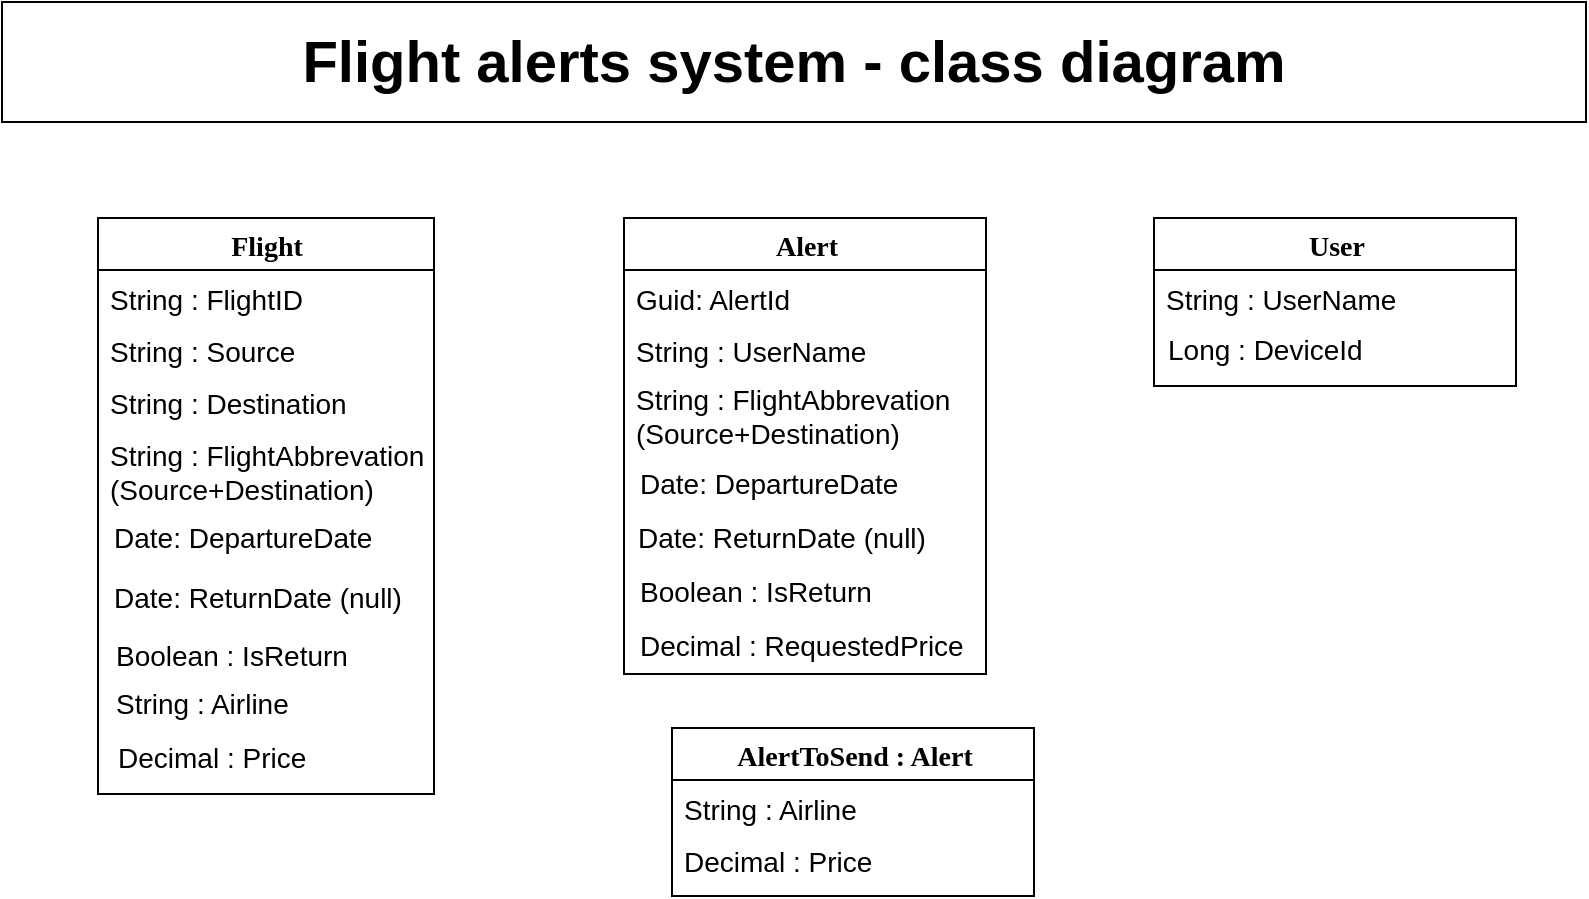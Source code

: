 <mxfile version="24.7.6">
  <diagram name="Page-1" id="6133507b-19e7-1e82-6fc7-422aa6c4b21f">
    <mxGraphModel dx="1114" dy="592" grid="1" gridSize="12" guides="1" tooltips="1" connect="1" arrows="1" fold="1" page="1" pageScale="1" pageWidth="1100" pageHeight="850" background="none" math="0" shadow="0">
      <root>
        <mxCell id="0" />
        <mxCell id="1" parent="0" />
        <mxCell id="235556782a83e6d0-1" value="Flight" style="swimlane;html=1;fontStyle=1;align=center;verticalAlign=top;childLayout=stackLayout;horizontal=1;startSize=26;horizontalStack=0;resizeParent=1;resizeLast=0;collapsible=1;marginBottom=0;swimlaneFillColor=#ffffff;rounded=0;shadow=0;comic=0;labelBackgroundColor=none;strokeWidth=1;fillColor=none;fontFamily=Verdana;fontSize=14;" parent="1" vertex="1">
          <mxGeometry x="180" y="156" width="168" height="288" as="geometry">
            <mxRectangle x="180" y="180" width="70" height="30" as="alternateBounds" />
          </mxGeometry>
        </mxCell>
        <mxCell id="235556782a83e6d0-2" value="String : FlightID" style="text;html=1;strokeColor=none;fillColor=none;align=left;verticalAlign=top;spacingLeft=4;spacingRight=4;whiteSpace=wrap;overflow=hidden;rotatable=0;points=[[0,0.5],[1,0.5]];portConstraint=eastwest;fontSize=14;" parent="235556782a83e6d0-1" vertex="1">
          <mxGeometry y="26" width="168" height="26" as="geometry" />
        </mxCell>
        <mxCell id="235556782a83e6d0-3" value="String : Source" style="text;html=1;strokeColor=none;fillColor=none;align=left;verticalAlign=top;spacingLeft=4;spacingRight=4;whiteSpace=wrap;overflow=hidden;rotatable=0;points=[[0,0.5],[1,0.5]];portConstraint=eastwest;fontSize=14;" parent="235556782a83e6d0-1" vertex="1">
          <mxGeometry y="52" width="168" height="26" as="geometry" />
        </mxCell>
        <mxCell id="235556782a83e6d0-5" value="String : Destination" style="text;html=1;strokeColor=none;fillColor=none;align=left;verticalAlign=top;spacingLeft=4;spacingRight=4;whiteSpace=wrap;overflow=hidden;rotatable=0;points=[[0,0.5],[1,0.5]];portConstraint=eastwest;fontSize=14;" parent="235556782a83e6d0-1" vertex="1">
          <mxGeometry y="78" width="168" height="26" as="geometry" />
        </mxCell>
        <mxCell id="CsxuqmUXvCPCq-IiDntT-4" value="String : Airline" style="text;html=1;strokeColor=none;fillColor=none;align=left;verticalAlign=top;spacingLeft=4;spacingRight=4;whiteSpace=wrap;overflow=hidden;rotatable=0;points=[[0,0.5],[1,0.5]];portConstraint=eastwest;fontSize=14;" parent="1" vertex="1">
          <mxGeometry x="183" y="384" width="160" height="28" as="geometry" />
        </mxCell>
        <mxCell id="CsxuqmUXvCPCq-IiDntT-6" value="Decimal : Price" style="text;html=1;strokeColor=none;fillColor=none;align=left;verticalAlign=top;spacingLeft=4;spacingRight=4;whiteSpace=wrap;overflow=hidden;rotatable=0;points=[[0,0.5],[1,0.5]];portConstraint=eastwest;fontSize=14;" parent="1" vertex="1">
          <mxGeometry x="184" y="411" width="160" height="31" as="geometry" />
        </mxCell>
        <mxCell id="CsxuqmUXvCPCq-IiDntT-11" value="String : FlightAbbrevation (Source+Destination)" style="text;html=1;strokeColor=none;fillColor=none;align=left;verticalAlign=top;spacingLeft=4;spacingRight=4;whiteSpace=wrap;overflow=hidden;rotatable=0;points=[[0,0.5],[1,0.5]];portConstraint=eastwest;fontSize=14;" parent="1" vertex="1">
          <mxGeometry x="180" y="260" width="168" height="45" as="geometry" />
        </mxCell>
        <mxCell id="CsxuqmUXvCPCq-IiDntT-17" value="Boolean : IsReturn" style="text;html=1;strokeColor=none;fillColor=none;align=left;verticalAlign=top;spacingLeft=4;spacingRight=4;whiteSpace=wrap;overflow=hidden;rotatable=0;points=[[0,0.5],[1,0.5]];portConstraint=eastwest;fontSize=14;" parent="1" vertex="1">
          <mxGeometry x="183" y="360" width="168" height="26" as="geometry" />
        </mxCell>
        <mxCell id="CsxuqmUXvCPCq-IiDntT-34" value="Date: DepartureDate" style="text;html=1;strokeColor=none;fillColor=none;align=left;verticalAlign=top;spacingLeft=4;spacingRight=4;whiteSpace=wrap;overflow=hidden;rotatable=0;points=[[0,0.5],[1,0.5]];portConstraint=eastwest;fontSize=14;" parent="1" vertex="1">
          <mxGeometry x="182" y="301" width="168" height="26" as="geometry" />
        </mxCell>
        <mxCell id="CsxuqmUXvCPCq-IiDntT-35" value="Date: ReturnDate (null)&lt;div&gt;&lt;br&gt;&lt;/div&gt;" style="text;html=1;strokeColor=none;fillColor=none;align=left;verticalAlign=top;spacingLeft=4;spacingRight=4;whiteSpace=wrap;overflow=hidden;rotatable=0;points=[[0,0.5],[1,0.5]];portConstraint=eastwest;fontSize=14;" parent="1" vertex="1">
          <mxGeometry x="182" y="331" width="168" height="26" as="geometry" />
        </mxCell>
        <mxCell id="CsxuqmUXvCPCq-IiDntT-36" value="Alert" style="swimlane;html=1;fontStyle=1;align=center;verticalAlign=top;childLayout=stackLayout;horizontal=1;startSize=26;horizontalStack=0;resizeParent=1;resizeLast=0;collapsible=1;marginBottom=0;swimlaneFillColor=#ffffff;rounded=0;shadow=0;comic=0;labelBackgroundColor=none;strokeWidth=1;fillColor=none;fontFamily=Verdana;fontSize=14;" parent="1" vertex="1">
          <mxGeometry x="443" y="156" width="181" height="228" as="geometry">
            <mxRectangle x="180" y="180" width="70" height="30" as="alternateBounds" />
          </mxGeometry>
        </mxCell>
        <mxCell id="CsxuqmUXvCPCq-IiDntT-37" value="Guid: AlertId" style="text;html=1;strokeColor=none;fillColor=none;align=left;verticalAlign=top;spacingLeft=4;spacingRight=4;whiteSpace=wrap;overflow=hidden;rotatable=0;points=[[0,0.5],[1,0.5]];portConstraint=eastwest;fontSize=14;" parent="CsxuqmUXvCPCq-IiDntT-36" vertex="1">
          <mxGeometry y="26" width="181" height="26" as="geometry" />
        </mxCell>
        <mxCell id="CsxuqmUXvCPCq-IiDntT-38" value="String : UserName" style="text;html=1;strokeColor=none;fillColor=none;align=left;verticalAlign=top;spacingLeft=4;spacingRight=4;whiteSpace=wrap;overflow=hidden;rotatable=0;points=[[0,0.5],[1,0.5]];portConstraint=eastwest;fontSize=14;" parent="CsxuqmUXvCPCq-IiDntT-36" vertex="1">
          <mxGeometry y="52" width="181" height="26" as="geometry" />
        </mxCell>
        <mxCell id="CsxuqmUXvCPCq-IiDntT-41" value="Decimal : RequestedPrice" style="text;html=1;strokeColor=none;fillColor=none;align=left;verticalAlign=top;spacingLeft=4;spacingRight=4;whiteSpace=wrap;overflow=hidden;rotatable=0;points=[[0,0.5],[1,0.5]];portConstraint=eastwest;fontSize=14;" parent="1" vertex="1">
          <mxGeometry x="445" y="355" width="179" height="31" as="geometry" />
        </mxCell>
        <mxCell id="CsxuqmUXvCPCq-IiDntT-42" value="String : FlightAbbrevation (Source+Destination)" style="text;html=1;strokeColor=none;fillColor=none;align=left;verticalAlign=top;spacingLeft=4;spacingRight=4;whiteSpace=wrap;overflow=hidden;rotatable=0;points=[[0,0.5],[1,0.5]];portConstraint=eastwest;fontSize=14;" parent="1" vertex="1">
          <mxGeometry x="443" y="232" width="168" height="45" as="geometry" />
        </mxCell>
        <mxCell id="CsxuqmUXvCPCq-IiDntT-43" value="Boolean : IsReturn" style="text;html=1;strokeColor=none;fillColor=none;align=left;verticalAlign=top;spacingLeft=4;spacingRight=4;whiteSpace=wrap;overflow=hidden;rotatable=0;points=[[0,0.5],[1,0.5]];portConstraint=eastwest;fontSize=14;" parent="1" vertex="1">
          <mxGeometry x="445" y="328" width="168" height="26" as="geometry" />
        </mxCell>
        <mxCell id="CsxuqmUXvCPCq-IiDntT-44" value="Date: DepartureDate" style="text;html=1;strokeColor=none;fillColor=none;align=left;verticalAlign=top;spacingLeft=4;spacingRight=4;whiteSpace=wrap;overflow=hidden;rotatable=0;points=[[0,0.5],[1,0.5]];portConstraint=eastwest;fontSize=14;" parent="1" vertex="1">
          <mxGeometry x="445" y="274" width="168" height="26" as="geometry" />
        </mxCell>
        <mxCell id="CsxuqmUXvCPCq-IiDntT-45" value="Date: ReturnDate (null)&lt;div&gt;&lt;br&gt;&lt;/div&gt;" style="text;html=1;strokeColor=none;fillColor=none;align=left;verticalAlign=top;spacingLeft=4;spacingRight=4;whiteSpace=wrap;overflow=hidden;rotatable=0;points=[[0,0.5],[1,0.5]];portConstraint=eastwest;fontSize=14;" parent="1" vertex="1">
          <mxGeometry x="444" y="301" width="168" height="26" as="geometry" />
        </mxCell>
        <mxCell id="CsxuqmUXvCPCq-IiDntT-46" value="AlertToSend : Alert" style="swimlane;html=1;fontStyle=1;align=center;verticalAlign=top;childLayout=stackLayout;horizontal=1;startSize=26;horizontalStack=0;resizeParent=1;resizeLast=0;collapsible=1;marginBottom=0;swimlaneFillColor=#ffffff;rounded=0;shadow=0;comic=0;labelBackgroundColor=none;strokeWidth=1;fillColor=none;fontFamily=Verdana;fontSize=14;" parent="1" vertex="1">
          <mxGeometry x="467" y="411" width="181" height="84" as="geometry">
            <mxRectangle x="180" y="180" width="70" height="30" as="alternateBounds" />
          </mxGeometry>
        </mxCell>
        <mxCell id="CsxuqmUXvCPCq-IiDntT-47" value="String : Airline" style="text;html=1;strokeColor=none;fillColor=none;align=left;verticalAlign=top;spacingLeft=4;spacingRight=4;whiteSpace=wrap;overflow=hidden;rotatable=0;points=[[0,0.5],[1,0.5]];portConstraint=eastwest;fontSize=14;" parent="CsxuqmUXvCPCq-IiDntT-46" vertex="1">
          <mxGeometry y="26" width="181" height="26" as="geometry" />
        </mxCell>
        <mxCell id="CsxuqmUXvCPCq-IiDntT-48" value="Decimal : Price" style="text;html=1;strokeColor=none;fillColor=none;align=left;verticalAlign=top;spacingLeft=4;spacingRight=4;whiteSpace=wrap;overflow=hidden;rotatable=0;points=[[0,0.5],[1,0.5]];portConstraint=eastwest;fontSize=14;" parent="CsxuqmUXvCPCq-IiDntT-46" vertex="1">
          <mxGeometry y="52" width="181" height="26" as="geometry" />
        </mxCell>
        <mxCell id="CsxuqmUXvCPCq-IiDntT-49" value="User" style="swimlane;html=1;fontStyle=1;align=center;verticalAlign=top;childLayout=stackLayout;horizontal=1;startSize=26;horizontalStack=0;resizeParent=1;resizeLast=0;collapsible=1;marginBottom=0;swimlaneFillColor=#ffffff;rounded=0;shadow=0;comic=0;labelBackgroundColor=none;strokeWidth=1;fillColor=none;fontFamily=Verdana;fontSize=14;" parent="1" vertex="1">
          <mxGeometry x="708" y="156" width="181" height="84" as="geometry">
            <mxRectangle x="180" y="180" width="70" height="30" as="alternateBounds" />
          </mxGeometry>
        </mxCell>
        <mxCell id="CsxuqmUXvCPCq-IiDntT-50" value="String : UserName" style="text;html=1;strokeColor=none;fillColor=none;align=left;verticalAlign=top;spacingLeft=4;spacingRight=4;whiteSpace=wrap;overflow=hidden;rotatable=0;points=[[0,0.5],[1,0.5]];portConstraint=eastwest;fontSize=14;" parent="CsxuqmUXvCPCq-IiDntT-49" vertex="1">
          <mxGeometry y="26" width="181" height="26" as="geometry" />
        </mxCell>
        <mxCell id="CsxuqmUXvCPCq-IiDntT-53" value="Long : DeviceId" style="text;html=1;strokeColor=none;fillColor=none;align=left;verticalAlign=top;spacingLeft=4;spacingRight=4;whiteSpace=wrap;overflow=hidden;rotatable=0;points=[[0,0.5],[1,0.5]];portConstraint=eastwest;fontSize=14;" parent="1" vertex="1">
          <mxGeometry x="709" y="207" width="181" height="23" as="geometry" />
        </mxCell>
        <mxCell id="nr7xHLoVPVpfOfH4aYSS-1" value="&lt;font style=&quot;font-size: 29px;&quot;&gt;Flight alerts system - class diagram&lt;/font&gt;" style="rounded=0;whiteSpace=wrap;html=1;fontSize=29;fontStyle=1" parent="1" vertex="1">
          <mxGeometry x="132" y="48" width="792" height="60" as="geometry" />
        </mxCell>
      </root>
    </mxGraphModel>
  </diagram>
</mxfile>
